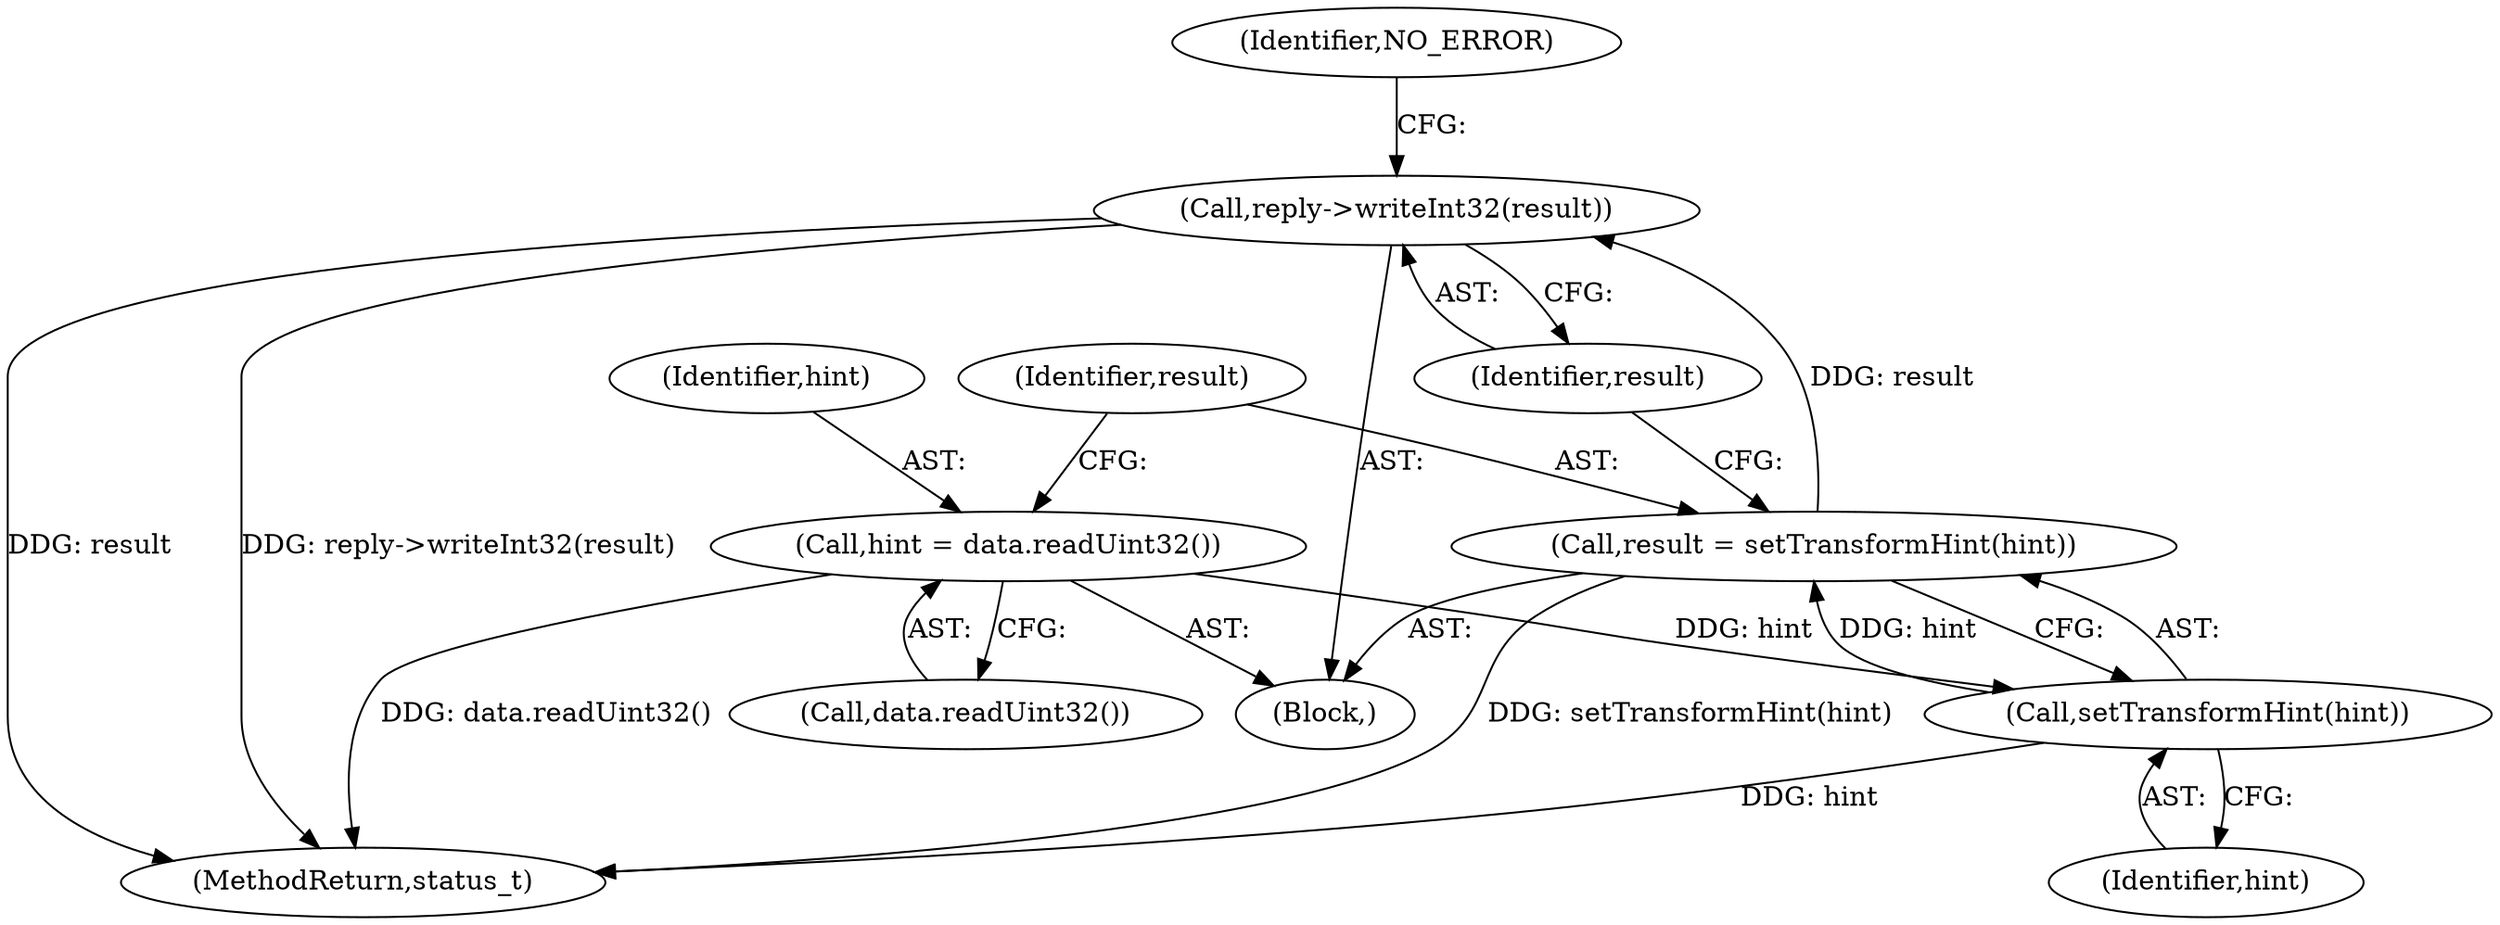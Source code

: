 digraph "0_Android_a30d7d90c4f718e46fb41a99b3d52800e1011b73@API" {
"1000465" [label="(Call,reply->writeInt32(result))"];
"1000461" [label="(Call,result = setTransformHint(hint))"];
"1000463" [label="(Call,setTransformHint(hint))"];
"1000457" [label="(Call,hint = data.readUint32())"];
"1000458" [label="(Identifier,hint)"];
"1000462" [label="(Identifier,result)"];
"1000457" [label="(Call,hint = data.readUint32())"];
"1000515" [label="(MethodReturn,status_t)"];
"1000461" [label="(Call,result = setTransformHint(hint))"];
"1000465" [label="(Call,reply->writeInt32(result))"];
"1000463" [label="(Call,setTransformHint(hint))"];
"1000468" [label="(Identifier,NO_ERROR)"];
"1000451" [label="(Block,)"];
"1000466" [label="(Identifier,result)"];
"1000464" [label="(Identifier,hint)"];
"1000459" [label="(Call,data.readUint32())"];
"1000465" -> "1000451"  [label="AST: "];
"1000465" -> "1000466"  [label="CFG: "];
"1000466" -> "1000465"  [label="AST: "];
"1000468" -> "1000465"  [label="CFG: "];
"1000465" -> "1000515"  [label="DDG: reply->writeInt32(result)"];
"1000465" -> "1000515"  [label="DDG: result"];
"1000461" -> "1000465"  [label="DDG: result"];
"1000461" -> "1000451"  [label="AST: "];
"1000461" -> "1000463"  [label="CFG: "];
"1000462" -> "1000461"  [label="AST: "];
"1000463" -> "1000461"  [label="AST: "];
"1000466" -> "1000461"  [label="CFG: "];
"1000461" -> "1000515"  [label="DDG: setTransformHint(hint)"];
"1000463" -> "1000461"  [label="DDG: hint"];
"1000463" -> "1000464"  [label="CFG: "];
"1000464" -> "1000463"  [label="AST: "];
"1000463" -> "1000515"  [label="DDG: hint"];
"1000457" -> "1000463"  [label="DDG: hint"];
"1000457" -> "1000451"  [label="AST: "];
"1000457" -> "1000459"  [label="CFG: "];
"1000458" -> "1000457"  [label="AST: "];
"1000459" -> "1000457"  [label="AST: "];
"1000462" -> "1000457"  [label="CFG: "];
"1000457" -> "1000515"  [label="DDG: data.readUint32()"];
}
